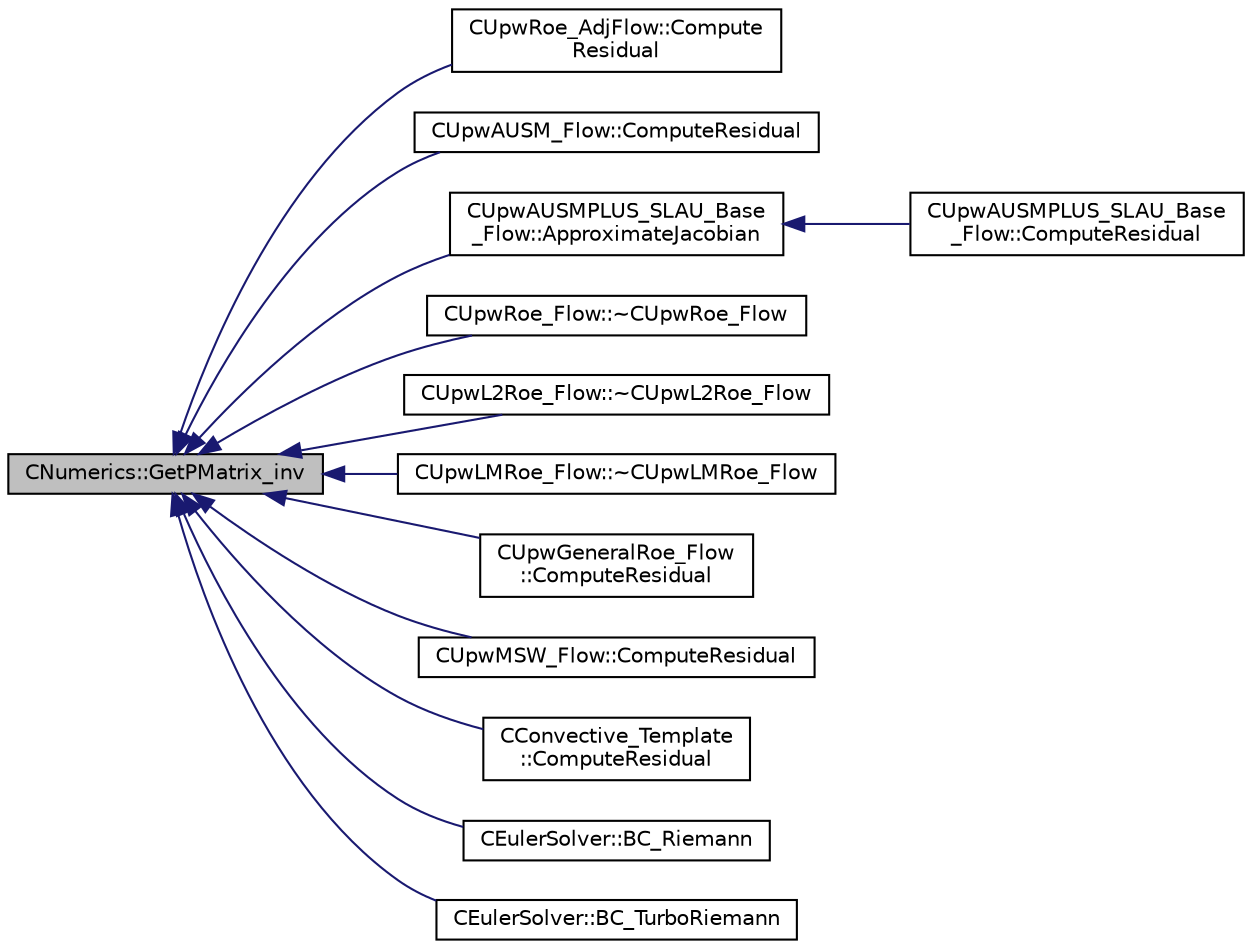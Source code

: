 digraph "CNumerics::GetPMatrix_inv"
{
  edge [fontname="Helvetica",fontsize="10",labelfontname="Helvetica",labelfontsize="10"];
  node [fontname="Helvetica",fontsize="10",shape=record];
  rankdir="LR";
  Node284 [label="CNumerics::GetPMatrix_inv",height=0.2,width=0.4,color="black", fillcolor="grey75", style="filled", fontcolor="black"];
  Node284 -> Node285 [dir="back",color="midnightblue",fontsize="10",style="solid",fontname="Helvetica"];
  Node285 [label="CUpwRoe_AdjFlow::Compute\lResidual",height=0.2,width=0.4,color="black", fillcolor="white", style="filled",URL="$class_c_upw_roe___adj_flow.html#aea2a7b2e88d273c5526f221cac0a3709",tooltip="Compute the adjoint Roe&#39;s flux between two nodes i and j. "];
  Node284 -> Node286 [dir="back",color="midnightblue",fontsize="10",style="solid",fontname="Helvetica"];
  Node286 [label="CUpwAUSM_Flow::ComputeResidual",height=0.2,width=0.4,color="black", fillcolor="white", style="filled",URL="$class_c_upw_a_u_s_m___flow.html#a9c1945f5d13295b5d887fb1ba3b553b4",tooltip="Compute the Roe&#39;s flux between two nodes i and j. "];
  Node284 -> Node287 [dir="back",color="midnightblue",fontsize="10",style="solid",fontname="Helvetica"];
  Node287 [label="CUpwAUSMPLUS_SLAU_Base\l_Flow::ApproximateJacobian",height=0.2,width=0.4,color="black", fillcolor="white", style="filled",URL="$class_c_upw_a_u_s_m_p_l_u_s___s_l_a_u___base___flow.html#aa7dc3470a927c6b9e31d8b6dcef00b96",tooltip="Compute the flux Jacobians of the Roe scheme to use as an approximation. "];
  Node287 -> Node288 [dir="back",color="midnightblue",fontsize="10",style="solid",fontname="Helvetica"];
  Node288 [label="CUpwAUSMPLUS_SLAU_Base\l_Flow::ComputeResidual",height=0.2,width=0.4,color="black", fillcolor="white", style="filled",URL="$class_c_upw_a_u_s_m_p_l_u_s___s_l_a_u___base___flow.html#a67066d02de15ea3fb19170543956a31c",tooltip="Compute the AUSM+ and SLAU family of schemes. "];
  Node284 -> Node289 [dir="back",color="midnightblue",fontsize="10",style="solid",fontname="Helvetica"];
  Node289 [label="CUpwRoe_Flow::~CUpwRoe_Flow",height=0.2,width=0.4,color="black", fillcolor="white", style="filled",URL="$class_c_upw_roe___flow.html#a6754e6fe0979e83279ef5fa9ce2a3d63",tooltip="Destructor of the class. "];
  Node284 -> Node290 [dir="back",color="midnightblue",fontsize="10",style="solid",fontname="Helvetica"];
  Node290 [label="CUpwL2Roe_Flow::~CUpwL2Roe_Flow",height=0.2,width=0.4,color="black", fillcolor="white", style="filled",URL="$class_c_upw_l2_roe___flow.html#a981a3a5f33164a746b128e29a02dce39",tooltip="Destructor of the class. "];
  Node284 -> Node291 [dir="back",color="midnightblue",fontsize="10",style="solid",fontname="Helvetica"];
  Node291 [label="CUpwLMRoe_Flow::~CUpwLMRoe_Flow",height=0.2,width=0.4,color="black", fillcolor="white", style="filled",URL="$class_c_upw_l_m_roe___flow.html#a13afacbc188565a6acb4635d1c1e6efc",tooltip="Destructor of the class. "];
  Node284 -> Node292 [dir="back",color="midnightblue",fontsize="10",style="solid",fontname="Helvetica"];
  Node292 [label="CUpwGeneralRoe_Flow\l::ComputeResidual",height=0.2,width=0.4,color="black", fillcolor="white", style="filled",URL="$class_c_upw_general_roe___flow.html#ac7f91b1543d87015361d69539cfecfe9",tooltip="Compute the Roe&#39;s flux between two nodes i and j. "];
  Node284 -> Node293 [dir="back",color="midnightblue",fontsize="10",style="solid",fontname="Helvetica"];
  Node293 [label="CUpwMSW_Flow::ComputeResidual",height=0.2,width=0.4,color="black", fillcolor="white", style="filled",URL="$class_c_upw_m_s_w___flow.html#af6758f6d7bc4bd534904668b617c0f9e",tooltip="Compute the Roe&#39;s flux between two nodes i and j. "];
  Node284 -> Node294 [dir="back",color="midnightblue",fontsize="10",style="solid",fontname="Helvetica"];
  Node294 [label="CConvective_Template\l::ComputeResidual",height=0.2,width=0.4,color="black", fillcolor="white", style="filled",URL="$class_c_convective___template.html#af3b4a6e55cab59b0585989dbc9f71c5c",tooltip="Compute the Roe&#39;s flux between two nodes i and j. "];
  Node284 -> Node295 [dir="back",color="midnightblue",fontsize="10",style="solid",fontname="Helvetica"];
  Node295 [label="CEulerSolver::BC_Riemann",height=0.2,width=0.4,color="black", fillcolor="white", style="filled",URL="$class_c_euler_solver.html#a22c21d18fa626d489db9a387234bd9d0",tooltip="Impose the boundary condition using characteristic recostruction. "];
  Node284 -> Node296 [dir="back",color="midnightblue",fontsize="10",style="solid",fontname="Helvetica"];
  Node296 [label="CEulerSolver::BC_TurboRiemann",height=0.2,width=0.4,color="black", fillcolor="white", style="filled",URL="$class_c_euler_solver.html#a0066305803a18511fb89b8951f4e4866",tooltip="Impose the boundary condition using characteristic recostruction. "];
}
